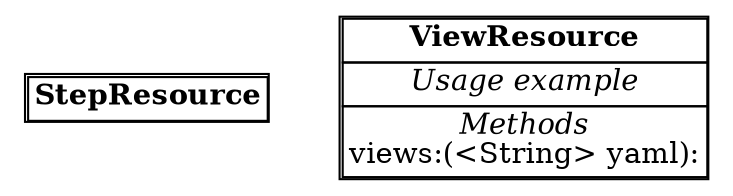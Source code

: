 digraph ClassDiagram {
	node [shape=plaintext]
	edge [arrowhead=empty];

"StepResource" [ label = <<TABLE CELLSPACING="0">
	<TR><TD><B>StepResource</B></TD></TR>
	
</TABLE>>]


"ViewResource" [ label = <<TABLE CELLSPACING="0">
	<TR><TD><B>ViewResource</B></TD></TR>
	<TR><TD><I>Usage example</I><BR/>

</TD></TR>

<TR><TD><I>Methods</I><BR/>
views:(&lt;String&gt; yaml):
<BR align="left" />

</TD></TR>


</TABLE>>]




}
